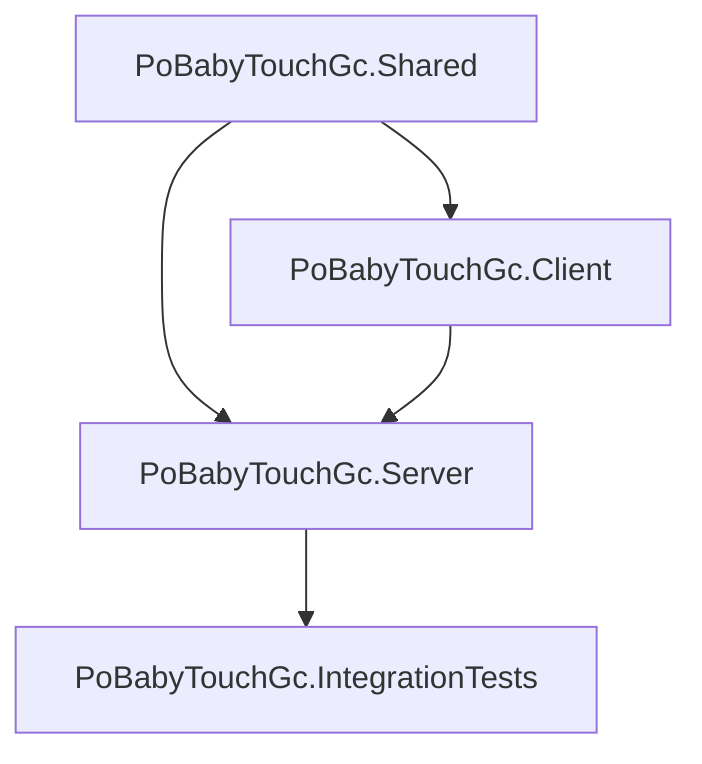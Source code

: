 graph TD
    PoBabyTouchGc.Shared --> PoBabyTouchGc.Client
    PoBabyTouchGc.Shared --> PoBabyTouchGc.Server
    PoBabyTouchGc.Client --> PoBabyTouchGc.Server
    PoBabyTouchGc.Server --> PoBabyTouchGc.IntegrationTests